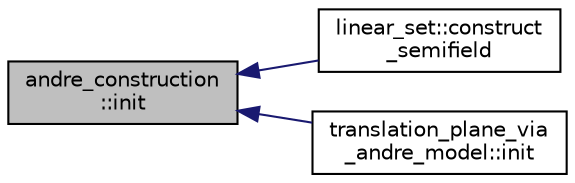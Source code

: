 digraph "andre_construction::init"
{
  edge [fontname="Helvetica",fontsize="10",labelfontname="Helvetica",labelfontsize="10"];
  node [fontname="Helvetica",fontsize="10",shape=record];
  rankdir="LR";
  Node30 [label="andre_construction\l::init",height=0.2,width=0.4,color="black", fillcolor="grey75", style="filled", fontcolor="black"];
  Node30 -> Node31 [dir="back",color="midnightblue",fontsize="10",style="solid",fontname="Helvetica"];
  Node31 [label="linear_set::construct\l_semifield",height=0.2,width=0.4,color="black", fillcolor="white", style="filled",URL="$dd/d86/classlinear__set.html#ab54b164771526ae8d687751aa2d1a9ce"];
  Node30 -> Node32 [dir="back",color="midnightblue",fontsize="10",style="solid",fontname="Helvetica"];
  Node32 [label="translation_plane_via\l_andre_model::init",height=0.2,width=0.4,color="black", fillcolor="white", style="filled",URL="$d1/dcc/classtranslation__plane__via__andre__model.html#adb424599de168ade331979a9218ee07b"];
}
